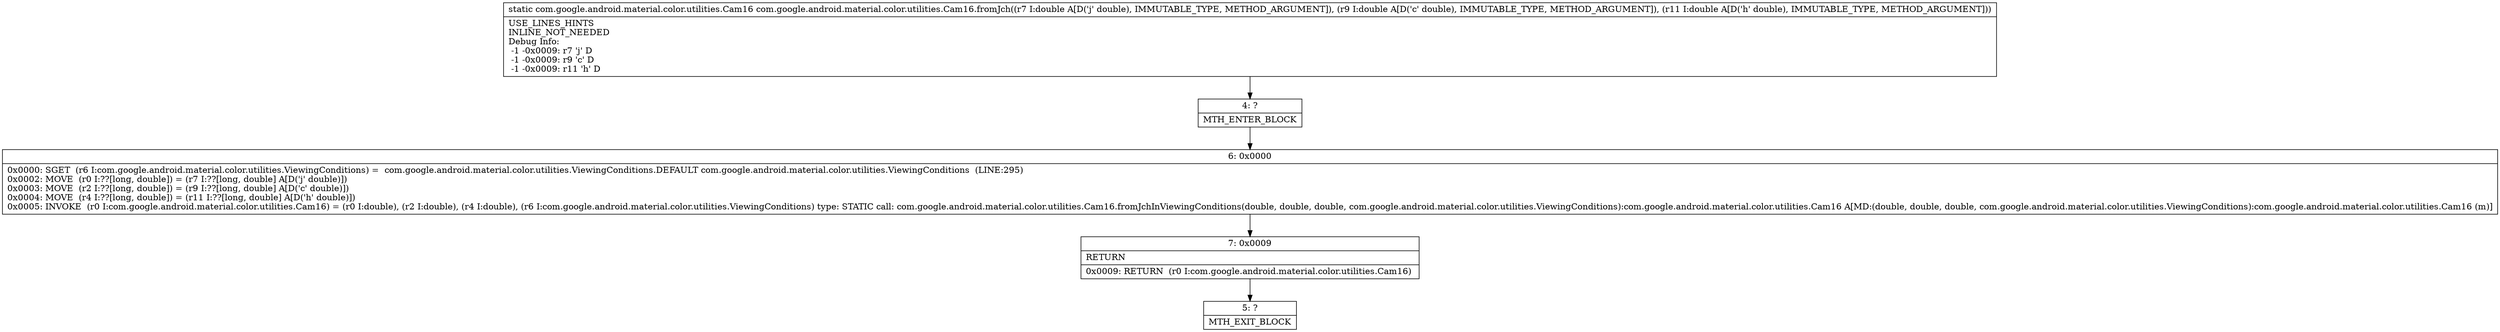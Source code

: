 digraph "CFG forcom.google.android.material.color.utilities.Cam16.fromJch(DDD)Lcom\/google\/android\/material\/color\/utilities\/Cam16;" {
Node_4 [shape=record,label="{4\:\ ?|MTH_ENTER_BLOCK\l}"];
Node_6 [shape=record,label="{6\:\ 0x0000|0x0000: SGET  (r6 I:com.google.android.material.color.utilities.ViewingConditions) =  com.google.android.material.color.utilities.ViewingConditions.DEFAULT com.google.android.material.color.utilities.ViewingConditions  (LINE:295)\l0x0002: MOVE  (r0 I:??[long, double]) = (r7 I:??[long, double] A[D('j' double)]) \l0x0003: MOVE  (r2 I:??[long, double]) = (r9 I:??[long, double] A[D('c' double)]) \l0x0004: MOVE  (r4 I:??[long, double]) = (r11 I:??[long, double] A[D('h' double)]) \l0x0005: INVOKE  (r0 I:com.google.android.material.color.utilities.Cam16) = (r0 I:double), (r2 I:double), (r4 I:double), (r6 I:com.google.android.material.color.utilities.ViewingConditions) type: STATIC call: com.google.android.material.color.utilities.Cam16.fromJchInViewingConditions(double, double, double, com.google.android.material.color.utilities.ViewingConditions):com.google.android.material.color.utilities.Cam16 A[MD:(double, double, double, com.google.android.material.color.utilities.ViewingConditions):com.google.android.material.color.utilities.Cam16 (m)]\l}"];
Node_7 [shape=record,label="{7\:\ 0x0009|RETURN\l|0x0009: RETURN  (r0 I:com.google.android.material.color.utilities.Cam16) \l}"];
Node_5 [shape=record,label="{5\:\ ?|MTH_EXIT_BLOCK\l}"];
MethodNode[shape=record,label="{static com.google.android.material.color.utilities.Cam16 com.google.android.material.color.utilities.Cam16.fromJch((r7 I:double A[D('j' double), IMMUTABLE_TYPE, METHOD_ARGUMENT]), (r9 I:double A[D('c' double), IMMUTABLE_TYPE, METHOD_ARGUMENT]), (r11 I:double A[D('h' double), IMMUTABLE_TYPE, METHOD_ARGUMENT]))  | USE_LINES_HINTS\lINLINE_NOT_NEEDED\lDebug Info:\l  \-1 \-0x0009: r7 'j' D\l  \-1 \-0x0009: r9 'c' D\l  \-1 \-0x0009: r11 'h' D\l}"];
MethodNode -> Node_4;Node_4 -> Node_6;
Node_6 -> Node_7;
Node_7 -> Node_5;
}

